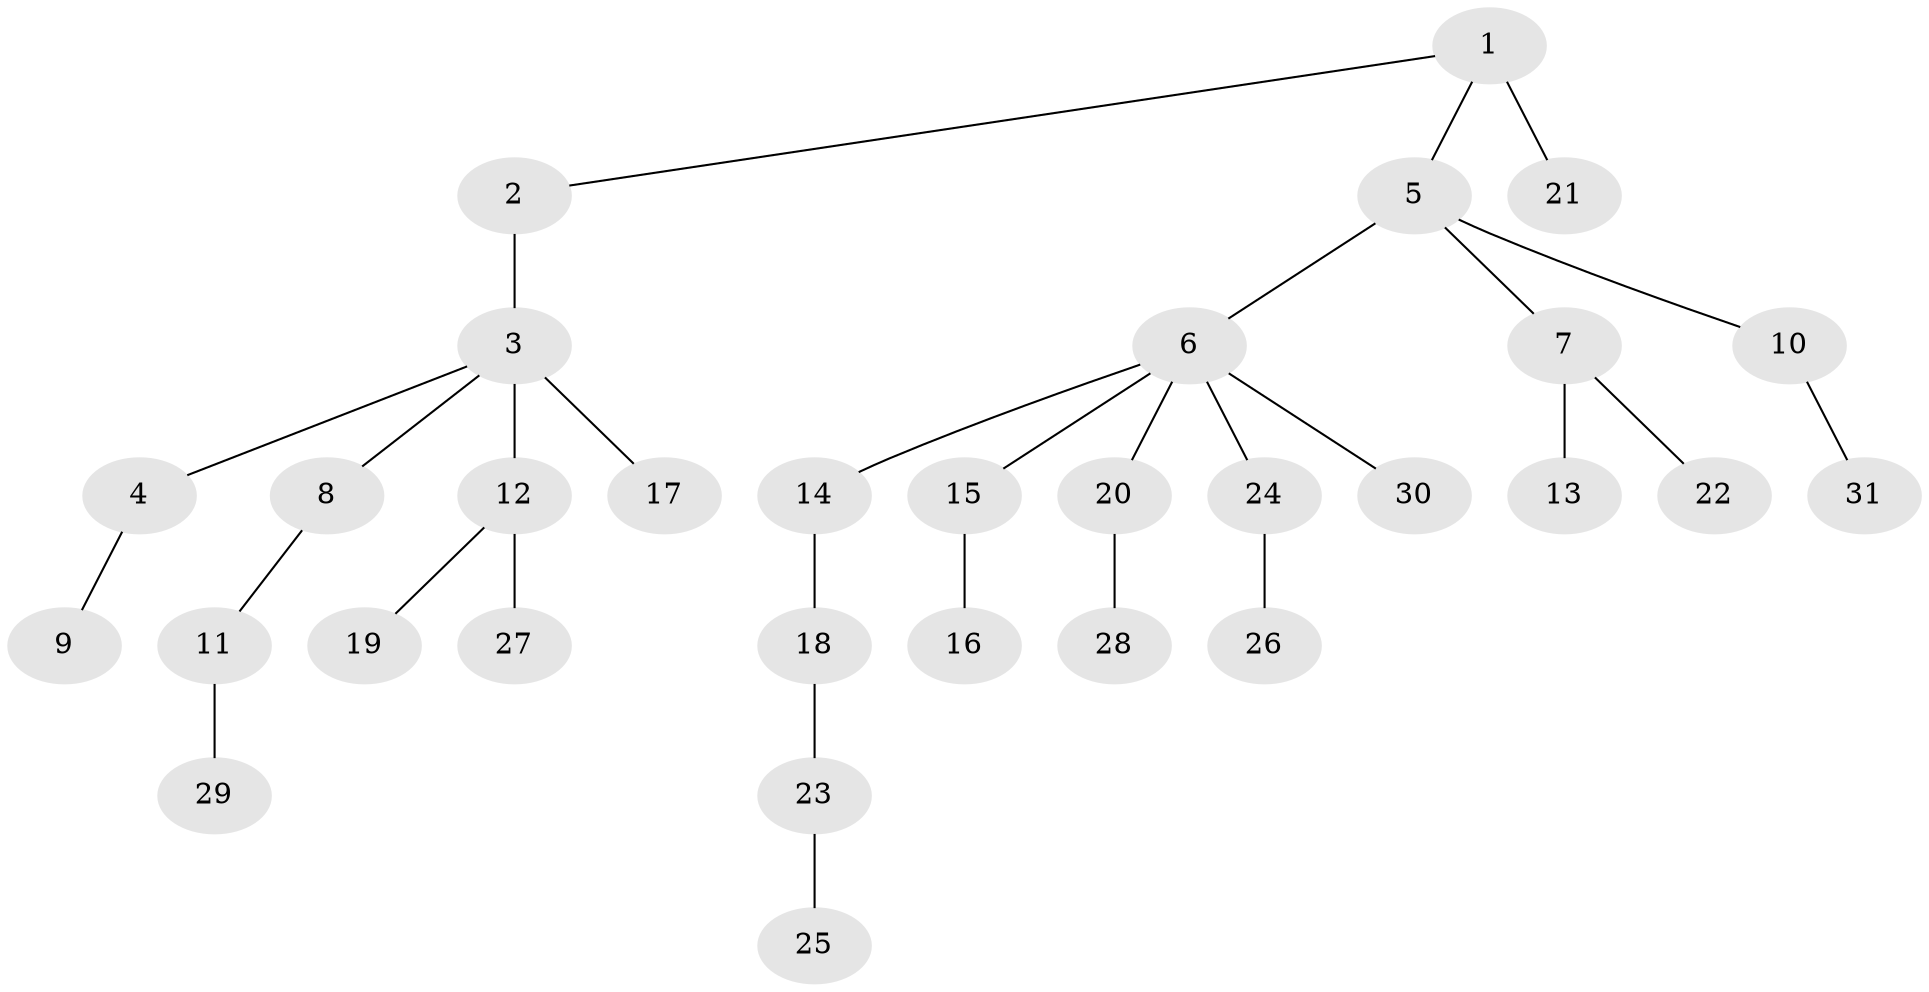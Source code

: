 // original degree distribution, {3: 0.16393442622950818, 2: 0.2786885245901639, 7: 0.01639344262295082, 5: 0.03278688524590164, 6: 0.01639344262295082, 1: 0.47540983606557374, 4: 0.01639344262295082}
// Generated by graph-tools (version 1.1) at 2025/51/03/04/25 22:51:43]
// undirected, 31 vertices, 30 edges
graph export_dot {
  node [color=gray90,style=filled];
  1;
  2;
  3;
  4;
  5;
  6;
  7;
  8;
  9;
  10;
  11;
  12;
  13;
  14;
  15;
  16;
  17;
  18;
  19;
  20;
  21;
  22;
  23;
  24;
  25;
  26;
  27;
  28;
  29;
  30;
  31;
  1 -- 2 [weight=1.0];
  1 -- 5 [weight=1.0];
  1 -- 21 [weight=2.0];
  2 -- 3 [weight=2.0];
  3 -- 4 [weight=1.0];
  3 -- 8 [weight=1.0];
  3 -- 12 [weight=1.0];
  3 -- 17 [weight=1.0];
  4 -- 9 [weight=1.0];
  5 -- 6 [weight=1.0];
  5 -- 7 [weight=1.0];
  5 -- 10 [weight=1.0];
  6 -- 14 [weight=1.0];
  6 -- 15 [weight=1.0];
  6 -- 20 [weight=1.0];
  6 -- 24 [weight=1.0];
  6 -- 30 [weight=1.0];
  7 -- 13 [weight=1.0];
  7 -- 22 [weight=1.0];
  8 -- 11 [weight=1.0];
  10 -- 31 [weight=1.0];
  11 -- 29 [weight=2.0];
  12 -- 19 [weight=1.0];
  12 -- 27 [weight=4.0];
  14 -- 18 [weight=1.0];
  15 -- 16 [weight=1.0];
  18 -- 23 [weight=1.0];
  20 -- 28 [weight=1.0];
  23 -- 25 [weight=1.0];
  24 -- 26 [weight=1.0];
}

